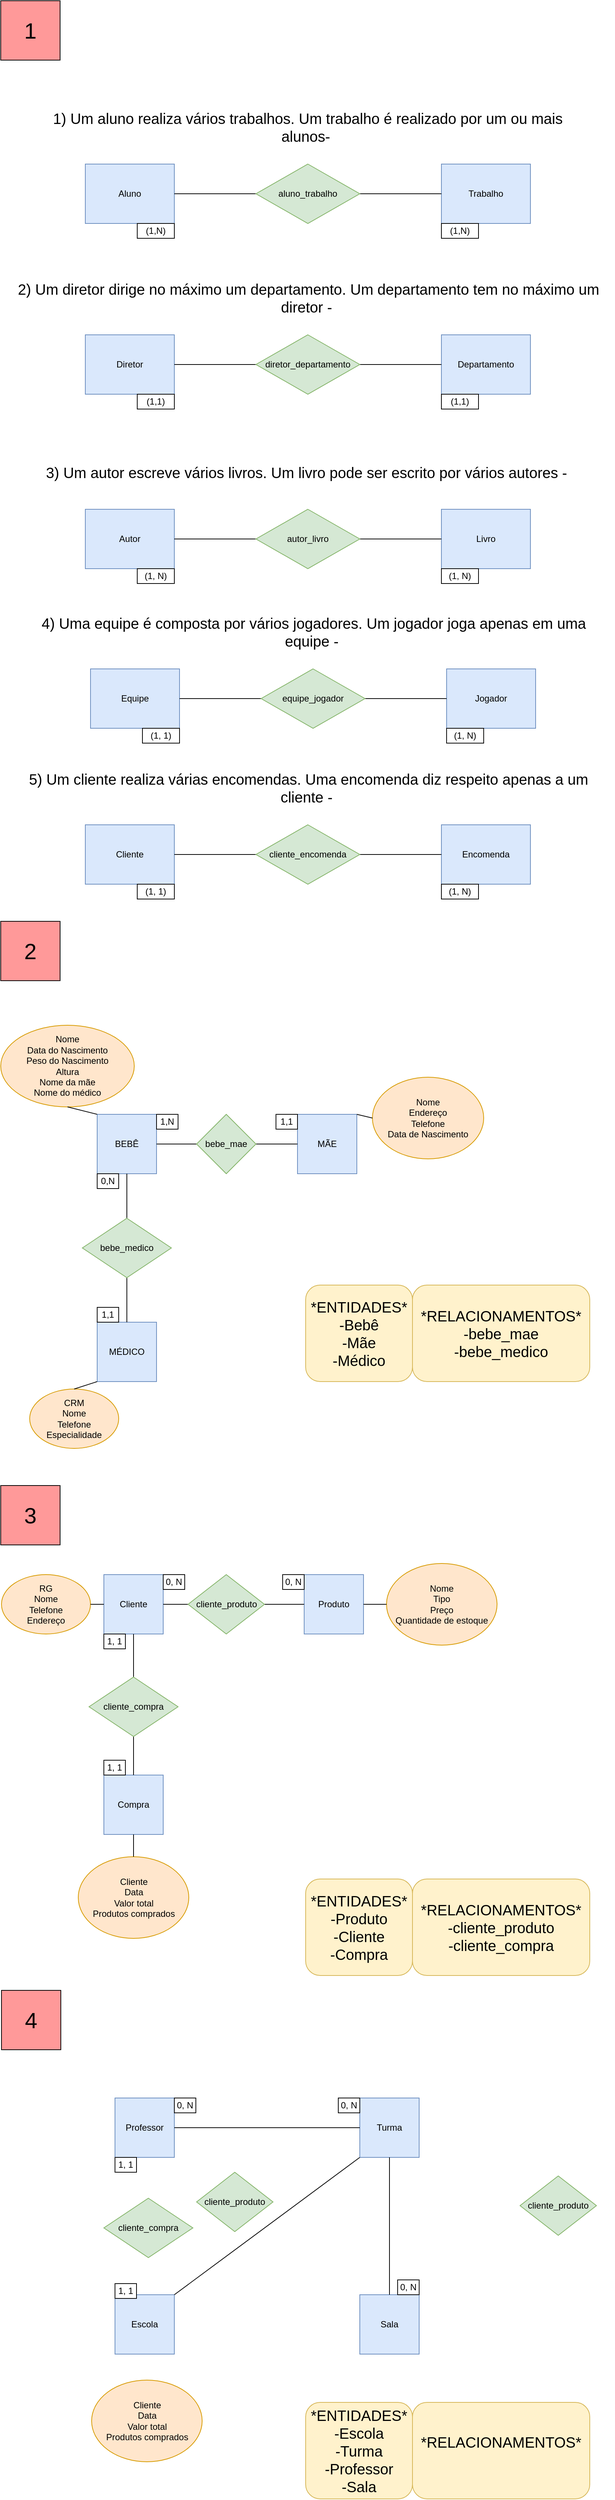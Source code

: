 <mxfile version="21.7.1" type="github">
  <diagram name="Página-1" id="zKv2x6dJgtATqgKXtKyK">
    <mxGraphModel dx="2049" dy="1129" grid="1" gridSize="10" guides="1" tooltips="1" connect="1" arrows="1" fold="1" page="1" pageScale="1" pageWidth="827" pageHeight="1169" math="0" shadow="0">
      <root>
        <mxCell id="0" />
        <mxCell id="1" parent="0" />
        <mxCell id="TEELGiDpSiU1nXDWzbDm-1" value="&lt;font style=&quot;font-size: 30px;&quot;&gt;1&lt;/font&gt;" style="whiteSpace=wrap;html=1;aspect=fixed;fillColor=#FF9999;" vertex="1" parent="1">
          <mxGeometry width="80" height="80" as="geometry" />
        </mxCell>
        <mxCell id="TEELGiDpSiU1nXDWzbDm-2" value="&lt;font style=&quot;font-size: 20px;&quot;&gt;&lt;span style=&quot;&quot;&gt;1) Um aluno realiza vários trabalhos. Um trabalho é&amp;nbsp;&lt;/span&gt;&lt;span style=&quot;line-height: 107%; font-family: Calibri, sans-serif;&quot;&gt;&lt;font style=&quot;font-size: 20px;&quot;&gt;realizado por um ou mais alunos&lt;/font&gt;&lt;/span&gt;&lt;span style=&quot;&quot;&gt;-&amp;nbsp;&lt;/span&gt;&lt;/font&gt;" style="text;html=1;strokeColor=none;fillColor=none;align=center;verticalAlign=middle;whiteSpace=wrap;rounded=0;" vertex="1" parent="1">
          <mxGeometry x="34" y="120" width="760" height="100" as="geometry" />
        </mxCell>
        <mxCell id="TEELGiDpSiU1nXDWzbDm-3" value="Aluno" style="rounded=0;whiteSpace=wrap;html=1;fillColor=#dae8fc;strokeColor=#6c8ebf;" vertex="1" parent="1">
          <mxGeometry x="114" y="220" width="120" height="80" as="geometry" />
        </mxCell>
        <mxCell id="TEELGiDpSiU1nXDWzbDm-5" value="Trabalho" style="rounded=0;whiteSpace=wrap;html=1;fillColor=#dae8fc;strokeColor=#6c8ebf;" vertex="1" parent="1">
          <mxGeometry x="594" y="220" width="120" height="80" as="geometry" />
        </mxCell>
        <mxCell id="TEELGiDpSiU1nXDWzbDm-6" value="" style="endArrow=none;startArrow=none;html=1;rounded=0;exitX=1;exitY=0.5;exitDx=0;exitDy=0;entryX=0;entryY=0.5;entryDx=0;entryDy=0;startFill=0;endFill=0;" edge="1" parent="1" source="TEELGiDpSiU1nXDWzbDm-3" target="TEELGiDpSiU1nXDWzbDm-5">
          <mxGeometry width="50" height="50" relative="1" as="geometry">
            <mxPoint x="364" y="290" as="sourcePoint" />
            <mxPoint x="414" y="240" as="targetPoint" />
          </mxGeometry>
        </mxCell>
        <mxCell id="TEELGiDpSiU1nXDWzbDm-7" value="(1,N)" style="rounded=0;whiteSpace=wrap;html=1;" vertex="1" parent="1">
          <mxGeometry x="184" y="300" width="50" height="20" as="geometry" />
        </mxCell>
        <mxCell id="TEELGiDpSiU1nXDWzbDm-8" value="(1,N)" style="rounded=0;whiteSpace=wrap;html=1;" vertex="1" parent="1">
          <mxGeometry x="594" y="300" width="50" height="20" as="geometry" />
        </mxCell>
        <mxCell id="TEELGiDpSiU1nXDWzbDm-9" value="aluno_trabalho" style="rhombus;whiteSpace=wrap;html=1;fillColor=#d5e8d4;strokeColor=#82b366;" vertex="1" parent="1">
          <mxGeometry x="344" y="220" width="140" height="80" as="geometry" />
        </mxCell>
        <mxCell id="TEELGiDpSiU1nXDWzbDm-10" value="&lt;font style=&quot;font-size: 20px;&quot;&gt;2)&amp;nbsp;&lt;span style=&quot;background-color: initial;&quot;&gt;Um diretor dirige no máximo um departamento. Um&amp;nbsp;&lt;/span&gt;&lt;span style=&quot;line-height: 107%; font-family: Calibri, sans-serif;&quot;&gt;departamento tem no máximo um diretor&amp;nbsp;&lt;/span&gt;&lt;span style=&quot;&quot;&gt;-&amp;nbsp;&lt;/span&gt;&lt;/font&gt;" style="text;html=1;strokeColor=none;fillColor=none;align=center;verticalAlign=middle;whiteSpace=wrap;rounded=0;" vertex="1" parent="1">
          <mxGeometry x="10" y="350" width="810" height="100" as="geometry" />
        </mxCell>
        <mxCell id="TEELGiDpSiU1nXDWzbDm-11" value="Diretor" style="rounded=0;whiteSpace=wrap;html=1;fillColor=#dae8fc;strokeColor=#6c8ebf;" vertex="1" parent="1">
          <mxGeometry x="114" y="450" width="120" height="80" as="geometry" />
        </mxCell>
        <mxCell id="TEELGiDpSiU1nXDWzbDm-12" value="Departamento" style="rounded=0;whiteSpace=wrap;html=1;fillColor=#dae8fc;strokeColor=#6c8ebf;" vertex="1" parent="1">
          <mxGeometry x="594" y="450" width="120" height="80" as="geometry" />
        </mxCell>
        <mxCell id="TEELGiDpSiU1nXDWzbDm-13" value="" style="endArrow=none;startArrow=none;html=1;rounded=0;exitX=1;exitY=0.5;exitDx=0;exitDy=0;entryX=0;entryY=0.5;entryDx=0;entryDy=0;startFill=0;endFill=0;" edge="1" parent="1" source="TEELGiDpSiU1nXDWzbDm-11" target="TEELGiDpSiU1nXDWzbDm-12">
          <mxGeometry width="50" height="50" relative="1" as="geometry">
            <mxPoint x="364" y="520" as="sourcePoint" />
            <mxPoint x="414" y="470" as="targetPoint" />
          </mxGeometry>
        </mxCell>
        <mxCell id="TEELGiDpSiU1nXDWzbDm-14" value="(1,1)" style="rounded=0;whiteSpace=wrap;html=1;" vertex="1" parent="1">
          <mxGeometry x="184" y="530" width="50" height="20" as="geometry" />
        </mxCell>
        <mxCell id="TEELGiDpSiU1nXDWzbDm-15" value="(1,1)" style="rounded=0;whiteSpace=wrap;html=1;" vertex="1" parent="1">
          <mxGeometry x="594" y="530" width="50" height="20" as="geometry" />
        </mxCell>
        <mxCell id="TEELGiDpSiU1nXDWzbDm-16" value="diretor_departamento" style="rhombus;whiteSpace=wrap;html=1;fillColor=#d5e8d4;strokeColor=#82b366;" vertex="1" parent="1">
          <mxGeometry x="344" y="450" width="140" height="80" as="geometry" />
        </mxCell>
        <mxCell id="TEELGiDpSiU1nXDWzbDm-17" value="&lt;font style=&quot;font-size: 20px;&quot;&gt;3)&amp;nbsp;&lt;span style=&quot;line-height: 107%;&quot;&gt;&lt;span style=&quot;&quot;&gt;Um autor escreve vários livros. Um livro pode ser escrito por vários autores&lt;/span&gt;&lt;font style=&quot;font-size: 20px;&quot; face=&quot;Calibri, sans-serif&quot;&gt;&lt;span style=&quot;&quot;&gt;&amp;nbsp;&lt;/span&gt;&lt;/font&gt;&lt;/span&gt;&lt;span style=&quot;&quot;&gt;-&amp;nbsp;&lt;/span&gt;&lt;/font&gt;" style="text;html=1;strokeColor=none;fillColor=none;align=center;verticalAlign=middle;whiteSpace=wrap;rounded=0;" vertex="1" parent="1">
          <mxGeometry x="10" y="585" width="810" height="100" as="geometry" />
        </mxCell>
        <mxCell id="TEELGiDpSiU1nXDWzbDm-18" value="Autor" style="rounded=0;whiteSpace=wrap;html=1;fillColor=#dae8fc;strokeColor=#6c8ebf;" vertex="1" parent="1">
          <mxGeometry x="114" y="685" width="120" height="80" as="geometry" />
        </mxCell>
        <mxCell id="TEELGiDpSiU1nXDWzbDm-19" value="Livro" style="rounded=0;whiteSpace=wrap;html=1;fillColor=#dae8fc;strokeColor=#6c8ebf;" vertex="1" parent="1">
          <mxGeometry x="594" y="685" width="120" height="80" as="geometry" />
        </mxCell>
        <mxCell id="TEELGiDpSiU1nXDWzbDm-20" value="" style="endArrow=none;startArrow=none;html=1;rounded=0;exitX=1;exitY=0.5;exitDx=0;exitDy=0;entryX=0;entryY=0.5;entryDx=0;entryDy=0;startFill=0;endFill=0;" edge="1" parent="1" source="TEELGiDpSiU1nXDWzbDm-18" target="TEELGiDpSiU1nXDWzbDm-19">
          <mxGeometry width="50" height="50" relative="1" as="geometry">
            <mxPoint x="364" y="755" as="sourcePoint" />
            <mxPoint x="414" y="705" as="targetPoint" />
          </mxGeometry>
        </mxCell>
        <mxCell id="TEELGiDpSiU1nXDWzbDm-21" value="(1, N)" style="rounded=0;whiteSpace=wrap;html=1;" vertex="1" parent="1">
          <mxGeometry x="184" y="765" width="50" height="20" as="geometry" />
        </mxCell>
        <mxCell id="TEELGiDpSiU1nXDWzbDm-22" value="(1, N)" style="rounded=0;whiteSpace=wrap;html=1;" vertex="1" parent="1">
          <mxGeometry x="594" y="765" width="50" height="20" as="geometry" />
        </mxCell>
        <mxCell id="TEELGiDpSiU1nXDWzbDm-23" value="autor_livro" style="rhombus;whiteSpace=wrap;html=1;fillColor=#d5e8d4;strokeColor=#82b366;" vertex="1" parent="1">
          <mxGeometry x="344" y="685" width="140" height="80" as="geometry" />
        </mxCell>
        <mxCell id="TEELGiDpSiU1nXDWzbDm-24" value="&lt;font style=&quot;font-size: 20px;&quot;&gt;4)&amp;nbsp;&lt;span style=&quot;line-height: 107%;&quot;&gt;&lt;font style=&quot;font-size: 20px;&quot;&gt;&lt;span style=&quot;&quot;&gt;Uma equipe é composta por vários jogadores. Um jogador joga apenas em uma equipe&lt;/span&gt;&lt;font style=&quot;font-size: 20px;&quot; face=&quot;Calibri, sans-serif&quot;&gt;&lt;span style=&quot;&quot;&gt;&amp;nbsp;&lt;/span&gt;&lt;/font&gt;&lt;/font&gt;&lt;/span&gt;&lt;span style=&quot;&quot;&gt;-&amp;nbsp;&lt;/span&gt;&lt;/font&gt;" style="text;html=1;strokeColor=none;fillColor=none;align=center;verticalAlign=middle;whiteSpace=wrap;rounded=0;" vertex="1" parent="1">
          <mxGeometry x="17" y="800" width="810" height="100" as="geometry" />
        </mxCell>
        <mxCell id="TEELGiDpSiU1nXDWzbDm-25" value="Equipe" style="rounded=0;whiteSpace=wrap;html=1;fillColor=#dae8fc;strokeColor=#6c8ebf;" vertex="1" parent="1">
          <mxGeometry x="121" y="900" width="120" height="80" as="geometry" />
        </mxCell>
        <mxCell id="TEELGiDpSiU1nXDWzbDm-26" value="Jogador" style="rounded=0;whiteSpace=wrap;html=1;fillColor=#dae8fc;strokeColor=#6c8ebf;" vertex="1" parent="1">
          <mxGeometry x="601" y="900" width="120" height="80" as="geometry" />
        </mxCell>
        <mxCell id="TEELGiDpSiU1nXDWzbDm-27" value="" style="endArrow=none;startArrow=none;html=1;rounded=0;exitX=1;exitY=0.5;exitDx=0;exitDy=0;entryX=0;entryY=0.5;entryDx=0;entryDy=0;startFill=0;endFill=0;" edge="1" parent="1" source="TEELGiDpSiU1nXDWzbDm-25" target="TEELGiDpSiU1nXDWzbDm-26">
          <mxGeometry width="50" height="50" relative="1" as="geometry">
            <mxPoint x="371" y="970" as="sourcePoint" />
            <mxPoint x="421" y="920" as="targetPoint" />
          </mxGeometry>
        </mxCell>
        <mxCell id="TEELGiDpSiU1nXDWzbDm-28" value="(1, 1)" style="rounded=0;whiteSpace=wrap;html=1;" vertex="1" parent="1">
          <mxGeometry x="191" y="980" width="50" height="20" as="geometry" />
        </mxCell>
        <mxCell id="TEELGiDpSiU1nXDWzbDm-29" value="(1, N)" style="rounded=0;whiteSpace=wrap;html=1;" vertex="1" parent="1">
          <mxGeometry x="601" y="980" width="50" height="20" as="geometry" />
        </mxCell>
        <mxCell id="TEELGiDpSiU1nXDWzbDm-30" value="equipe_jogador" style="rhombus;whiteSpace=wrap;html=1;fillColor=#d5e8d4;strokeColor=#82b366;" vertex="1" parent="1">
          <mxGeometry x="351" y="900" width="140" height="80" as="geometry" />
        </mxCell>
        <mxCell id="TEELGiDpSiU1nXDWzbDm-32" value="&lt;font style=&quot;font-size: 20px;&quot;&gt;5)&amp;nbsp;&lt;span style=&quot;line-height: 107%;&quot;&gt;&lt;font style=&quot;font-size: 20px;&quot;&gt;&lt;font style=&quot;font-size: 20px;&quot;&gt;&lt;span style=&quot;&quot;&gt;Um cliente realiza várias encomendas. Uma encomenda diz respeito apenas a um cliente&lt;/span&gt;&lt;font style=&quot;font-size: 20px;&quot; face=&quot;Calibri, sans-serif&quot;&gt;&lt;span style=&quot;&quot;&gt;&amp;nbsp;&lt;/span&gt;&lt;/font&gt;&lt;/font&gt;&lt;/font&gt;&lt;/span&gt;&lt;span style=&quot;&quot;&gt;-&amp;nbsp;&lt;/span&gt;&lt;/font&gt;" style="text;html=1;strokeColor=none;fillColor=none;align=center;verticalAlign=middle;whiteSpace=wrap;rounded=0;" vertex="1" parent="1">
          <mxGeometry x="10" y="1010" width="810" height="100" as="geometry" />
        </mxCell>
        <mxCell id="TEELGiDpSiU1nXDWzbDm-33" value="Cliente" style="rounded=0;whiteSpace=wrap;html=1;fillColor=#dae8fc;strokeColor=#6c8ebf;" vertex="1" parent="1">
          <mxGeometry x="114" y="1110" width="120" height="80" as="geometry" />
        </mxCell>
        <mxCell id="TEELGiDpSiU1nXDWzbDm-34" value="Encomenda" style="rounded=0;whiteSpace=wrap;html=1;fillColor=#dae8fc;strokeColor=#6c8ebf;" vertex="1" parent="1">
          <mxGeometry x="594" y="1110" width="120" height="80" as="geometry" />
        </mxCell>
        <mxCell id="TEELGiDpSiU1nXDWzbDm-35" value="" style="endArrow=none;startArrow=none;html=1;rounded=0;exitX=1;exitY=0.5;exitDx=0;exitDy=0;entryX=0;entryY=0.5;entryDx=0;entryDy=0;startFill=0;endFill=0;" edge="1" parent="1" source="TEELGiDpSiU1nXDWzbDm-33" target="TEELGiDpSiU1nXDWzbDm-34">
          <mxGeometry width="50" height="50" relative="1" as="geometry">
            <mxPoint x="364" y="1180" as="sourcePoint" />
            <mxPoint x="414" y="1130" as="targetPoint" />
          </mxGeometry>
        </mxCell>
        <mxCell id="TEELGiDpSiU1nXDWzbDm-36" value="(1, 1)" style="rounded=0;whiteSpace=wrap;html=1;" vertex="1" parent="1">
          <mxGeometry x="184" y="1190" width="50" height="20" as="geometry" />
        </mxCell>
        <mxCell id="TEELGiDpSiU1nXDWzbDm-37" value="(1, N)" style="rounded=0;whiteSpace=wrap;html=1;" vertex="1" parent="1">
          <mxGeometry x="594" y="1190" width="50" height="20" as="geometry" />
        </mxCell>
        <mxCell id="TEELGiDpSiU1nXDWzbDm-38" value="cliente_encomenda" style="rhombus;whiteSpace=wrap;html=1;fillColor=#d5e8d4;strokeColor=#82b366;" vertex="1" parent="1">
          <mxGeometry x="344" y="1110" width="140" height="80" as="geometry" />
        </mxCell>
        <mxCell id="TEELGiDpSiU1nXDWzbDm-40" value="&lt;font style=&quot;font-size: 30px;&quot;&gt;2&lt;/font&gt;" style="whiteSpace=wrap;html=1;aspect=fixed;fillColor=#FF9999;" vertex="1" parent="1">
          <mxGeometry y="1240" width="80" height="80" as="geometry" />
        </mxCell>
        <mxCell id="TEELGiDpSiU1nXDWzbDm-43" value="&lt;font style=&quot;font-size: 20px;&quot;&gt;*ENTIDADES*&lt;br&gt;-Bebê&lt;br&gt;-Mãe&lt;br&gt;-Médico&lt;/font&gt;" style="rounded=1;whiteSpace=wrap;html=1;fillColor=#fff2cc;strokeColor=#d6b656;" vertex="1" parent="1">
          <mxGeometry x="411" y="1730" width="144" height="130" as="geometry" />
        </mxCell>
        <mxCell id="TEELGiDpSiU1nXDWzbDm-44" value="&lt;font style=&quot;font-size: 20px;&quot;&gt;*RELACIONAMENTOS*&lt;br&gt;-bebe_mae&lt;br&gt;-bebe_medico&lt;/font&gt;" style="rounded=1;whiteSpace=wrap;html=1;fillColor=#fff2cc;strokeColor=#d6b656;" vertex="1" parent="1">
          <mxGeometry x="555" y="1730" width="239" height="130" as="geometry" />
        </mxCell>
        <mxCell id="TEELGiDpSiU1nXDWzbDm-45" value="BEBÊ" style="whiteSpace=wrap;html=1;aspect=fixed;fillColor=#dae8fc;strokeColor=#6c8ebf;" vertex="1" parent="1">
          <mxGeometry x="130" y="1500" width="80" height="80" as="geometry" />
        </mxCell>
        <mxCell id="TEELGiDpSiU1nXDWzbDm-46" value="MÃE" style="whiteSpace=wrap;html=1;aspect=fixed;fillColor=#dae8fc;strokeColor=#6c8ebf;" vertex="1" parent="1">
          <mxGeometry x="400" y="1500" width="80" height="80" as="geometry" />
        </mxCell>
        <mxCell id="TEELGiDpSiU1nXDWzbDm-47" value="MÉDICO" style="whiteSpace=wrap;html=1;aspect=fixed;fillColor=#dae8fc;strokeColor=#6c8ebf;" vertex="1" parent="1">
          <mxGeometry x="130" y="1780" width="80" height="80" as="geometry" />
        </mxCell>
        <mxCell id="TEELGiDpSiU1nXDWzbDm-49" value="" style="endArrow=none;startArrow=none;html=1;rounded=0;exitX=0.5;exitY=1;exitDx=0;exitDy=0;entryX=0.5;entryY=0;entryDx=0;entryDy=0;startFill=0;endFill=0;" edge="1" parent="1" source="TEELGiDpSiU1nXDWzbDm-45" target="TEELGiDpSiU1nXDWzbDm-47">
          <mxGeometry width="50" height="50" relative="1" as="geometry">
            <mxPoint x="540" y="1590" as="sourcePoint" />
            <mxPoint x="590" y="1540" as="targetPoint" />
          </mxGeometry>
        </mxCell>
        <mxCell id="TEELGiDpSiU1nXDWzbDm-52" value="bebe_medico" style="rhombus;whiteSpace=wrap;html=1;fillColor=#d5e8d4;strokeColor=#82b366;" vertex="1" parent="1">
          <mxGeometry x="110" y="1640" width="120" height="80" as="geometry" />
        </mxCell>
        <mxCell id="TEELGiDpSiU1nXDWzbDm-53" value="0,N" style="rounded=0;whiteSpace=wrap;html=1;" vertex="1" parent="1">
          <mxGeometry x="130" y="1580" width="29" height="20" as="geometry" />
        </mxCell>
        <mxCell id="TEELGiDpSiU1nXDWzbDm-54" value="1,N" style="rounded=0;whiteSpace=wrap;html=1;" vertex="1" parent="1">
          <mxGeometry x="210" y="1500" width="29" height="20" as="geometry" />
        </mxCell>
        <mxCell id="TEELGiDpSiU1nXDWzbDm-55" value="1,1" style="rounded=0;whiteSpace=wrap;html=1;" vertex="1" parent="1">
          <mxGeometry x="371" y="1500" width="29" height="20" as="geometry" />
        </mxCell>
        <mxCell id="TEELGiDpSiU1nXDWzbDm-56" value="1,1" style="rounded=0;whiteSpace=wrap;html=1;" vertex="1" parent="1">
          <mxGeometry x="130" y="1760" width="29" height="20" as="geometry" />
        </mxCell>
        <mxCell id="TEELGiDpSiU1nXDWzbDm-58" value="" style="endArrow=none;startArrow=none;html=1;rounded=0;exitX=1;exitY=0.5;exitDx=0;exitDy=0;entryX=0;entryY=0.5;entryDx=0;entryDy=0;startFill=0;endFill=0;" edge="1" parent="1" source="TEELGiDpSiU1nXDWzbDm-45" target="TEELGiDpSiU1nXDWzbDm-46">
          <mxGeometry width="50" height="50" relative="1" as="geometry">
            <mxPoint x="380" y="1640" as="sourcePoint" />
            <mxPoint x="430" y="1590" as="targetPoint" />
          </mxGeometry>
        </mxCell>
        <mxCell id="TEELGiDpSiU1nXDWzbDm-59" value="bebe_mae" style="rhombus;whiteSpace=wrap;html=1;fillColor=#d5e8d4;strokeColor=#82b366;" vertex="1" parent="1">
          <mxGeometry x="264" y="1500" width="80" height="80" as="geometry" />
        </mxCell>
        <mxCell id="TEELGiDpSiU1nXDWzbDm-61" value="Nome&lt;br&gt;Endereço&lt;br&gt;Telefone&lt;br&gt;Data de Nascimento" style="ellipse;whiteSpace=wrap;html=1;fillColor=#ffe6cc;strokeColor=#d79b00;" vertex="1" parent="1">
          <mxGeometry x="501" y="1450" width="150" height="110" as="geometry" />
        </mxCell>
        <mxCell id="TEELGiDpSiU1nXDWzbDm-64" value="CRM&lt;br&gt;Nome&lt;br&gt;Telefone&lt;br&gt;Especialidade" style="ellipse;whiteSpace=wrap;html=1;fillColor=#ffe6cc;strokeColor=#d79b00;" vertex="1" parent="1">
          <mxGeometry x="39" y="1870" width="120" height="80" as="geometry" />
        </mxCell>
        <mxCell id="TEELGiDpSiU1nXDWzbDm-67" value="" style="endArrow=none;html=1;rounded=0;exitX=1;exitY=0;exitDx=0;exitDy=0;entryX=0;entryY=0.5;entryDx=0;entryDy=0;endFill=0;startArrow=none;startFill=0;" edge="1" parent="1" source="TEELGiDpSiU1nXDWzbDm-46" target="TEELGiDpSiU1nXDWzbDm-61">
          <mxGeometry width="50" height="50" relative="1" as="geometry">
            <mxPoint x="390" y="1700" as="sourcePoint" />
            <mxPoint x="440" y="1650" as="targetPoint" />
          </mxGeometry>
        </mxCell>
        <mxCell id="TEELGiDpSiU1nXDWzbDm-69" value="" style="endArrow=none;html=1;rounded=0;exitX=0;exitY=1;exitDx=0;exitDy=0;entryX=0.5;entryY=0;entryDx=0;entryDy=0;endFill=0;startArrow=none;startFill=0;" edge="1" parent="1" source="TEELGiDpSiU1nXDWzbDm-47" target="TEELGiDpSiU1nXDWzbDm-64">
          <mxGeometry width="50" height="50" relative="1" as="geometry">
            <mxPoint x="390" y="1700" as="sourcePoint" />
            <mxPoint x="440" y="1650" as="targetPoint" />
          </mxGeometry>
        </mxCell>
        <mxCell id="TEELGiDpSiU1nXDWzbDm-70" value="Nome&lt;br&gt;Data do Nascimento&lt;br&gt;Peso do Nascimento&lt;br&gt;Altura&lt;br&gt;Nome da mãe&lt;br&gt;Nome do médico" style="ellipse;whiteSpace=wrap;html=1;fillColor=#ffe6cc;strokeColor=#d79b00;" vertex="1" parent="1">
          <mxGeometry y="1380" width="180" height="110" as="geometry" />
        </mxCell>
        <mxCell id="TEELGiDpSiU1nXDWzbDm-71" value="" style="endArrow=none;html=1;rounded=0;exitX=0;exitY=0;exitDx=0;exitDy=0;entryX=0.5;entryY=1;entryDx=0;entryDy=0;endFill=0;startArrow=none;startFill=0;" edge="1" parent="1" source="TEELGiDpSiU1nXDWzbDm-45" target="TEELGiDpSiU1nXDWzbDm-70">
          <mxGeometry width="50" height="50" relative="1" as="geometry">
            <mxPoint x="390" y="1560" as="sourcePoint" />
            <mxPoint x="440" y="1510" as="targetPoint" />
          </mxGeometry>
        </mxCell>
        <mxCell id="TEELGiDpSiU1nXDWzbDm-73" value="&lt;font style=&quot;font-size: 30px;&quot;&gt;3&lt;/font&gt;" style="whiteSpace=wrap;html=1;aspect=fixed;fillColor=#FF9999;" vertex="1" parent="1">
          <mxGeometry y="2000" width="80" height="80" as="geometry" />
        </mxCell>
        <mxCell id="TEELGiDpSiU1nXDWzbDm-74" value="&lt;font style=&quot;font-size: 20px;&quot;&gt;*ENTIDADES*&lt;br&gt;-Produto&lt;br&gt;-Cliente&lt;br&gt;-Compra&lt;br&gt;&lt;/font&gt;" style="rounded=1;whiteSpace=wrap;html=1;fillColor=#fff2cc;strokeColor=#d6b656;" vertex="1" parent="1">
          <mxGeometry x="411" y="2530" width="144" height="130" as="geometry" />
        </mxCell>
        <mxCell id="TEELGiDpSiU1nXDWzbDm-75" value="&lt;font style=&quot;font-size: 20px;&quot;&gt;*RELACIONAMENTOS*&lt;br&gt;-cliente_produto&lt;br&gt;-cliente_compra&lt;br&gt;&lt;/font&gt;" style="rounded=1;whiteSpace=wrap;html=1;fillColor=#fff2cc;strokeColor=#d6b656;" vertex="1" parent="1">
          <mxGeometry x="555" y="2530" width="239" height="130" as="geometry" />
        </mxCell>
        <mxCell id="TEELGiDpSiU1nXDWzbDm-76" value="Cliente" style="whiteSpace=wrap;html=1;aspect=fixed;fillColor=#dae8fc;strokeColor=#6c8ebf;" vertex="1" parent="1">
          <mxGeometry x="139" y="2120" width="80" height="80" as="geometry" />
        </mxCell>
        <mxCell id="TEELGiDpSiU1nXDWzbDm-77" value="Produto" style="whiteSpace=wrap;html=1;aspect=fixed;fillColor=#dae8fc;strokeColor=#6c8ebf;" vertex="1" parent="1">
          <mxGeometry x="409" y="2120" width="80" height="80" as="geometry" />
        </mxCell>
        <mxCell id="TEELGiDpSiU1nXDWzbDm-78" value="Compra" style="whiteSpace=wrap;html=1;aspect=fixed;fillColor=#dae8fc;strokeColor=#6c8ebf;" vertex="1" parent="1">
          <mxGeometry x="139" y="2390" width="80" height="80" as="geometry" />
        </mxCell>
        <mxCell id="TEELGiDpSiU1nXDWzbDm-79" value="" style="endArrow=none;startArrow=none;html=1;rounded=0;exitX=0.5;exitY=1;exitDx=0;exitDy=0;entryX=0.5;entryY=0;entryDx=0;entryDy=0;startFill=0;endFill=0;" edge="1" parent="1" source="TEELGiDpSiU1nXDWzbDm-76" target="TEELGiDpSiU1nXDWzbDm-78">
          <mxGeometry width="50" height="50" relative="1" as="geometry">
            <mxPoint x="209" y="2340" as="sourcePoint" />
            <mxPoint x="599" y="2160" as="targetPoint" />
          </mxGeometry>
        </mxCell>
        <mxCell id="TEELGiDpSiU1nXDWzbDm-81" value="1, 1" style="rounded=0;whiteSpace=wrap;html=1;" vertex="1" parent="1">
          <mxGeometry x="139" y="2200" width="29" height="20" as="geometry" />
        </mxCell>
        <mxCell id="TEELGiDpSiU1nXDWzbDm-82" value="0, N" style="rounded=0;whiteSpace=wrap;html=1;" vertex="1" parent="1">
          <mxGeometry x="380" y="2120" width="29" height="20" as="geometry" />
        </mxCell>
        <mxCell id="TEELGiDpSiU1nXDWzbDm-83" value="1, 1" style="rounded=0;whiteSpace=wrap;html=1;" vertex="1" parent="1">
          <mxGeometry x="139" y="2370" width="29" height="20" as="geometry" />
        </mxCell>
        <mxCell id="TEELGiDpSiU1nXDWzbDm-84" value="" style="endArrow=none;startArrow=none;html=1;rounded=0;exitX=1;exitY=0.5;exitDx=0;exitDy=0;entryX=0;entryY=0.5;entryDx=0;entryDy=0;startFill=0;endFill=0;" edge="1" parent="1" source="TEELGiDpSiU1nXDWzbDm-76" target="TEELGiDpSiU1nXDWzbDm-77">
          <mxGeometry width="50" height="50" relative="1" as="geometry">
            <mxPoint x="389" y="2260" as="sourcePoint" />
            <mxPoint x="439" y="2210" as="targetPoint" />
          </mxGeometry>
        </mxCell>
        <mxCell id="TEELGiDpSiU1nXDWzbDm-85" value="cliente_produto" style="rhombus;whiteSpace=wrap;html=1;fillColor=#d5e8d4;strokeColor=#82b366;" vertex="1" parent="1">
          <mxGeometry x="252.5" y="2120" width="103" height="80" as="geometry" />
        </mxCell>
        <mxCell id="TEELGiDpSiU1nXDWzbDm-91" value="cliente_compra" style="rhombus;whiteSpace=wrap;html=1;fillColor=#d5e8d4;strokeColor=#82b366;" vertex="1" parent="1">
          <mxGeometry x="119" y="2258" width="120" height="80" as="geometry" />
        </mxCell>
        <mxCell id="TEELGiDpSiU1nXDWzbDm-95" value="RG&lt;br&gt;Nome&lt;br&gt;Telefone&lt;br&gt;Endereço" style="ellipse;whiteSpace=wrap;html=1;fillColor=#ffe6cc;strokeColor=#d79b00;" vertex="1" parent="1">
          <mxGeometry x="1" y="2120" width="120" height="80" as="geometry" />
        </mxCell>
        <mxCell id="TEELGiDpSiU1nXDWzbDm-96" value="Nome&lt;br&gt;Tipo&lt;br&gt;Preço&lt;br&gt;Quantidade de estoque" style="ellipse;whiteSpace=wrap;html=1;fillColor=#ffe6cc;strokeColor=#d79b00;" vertex="1" parent="1">
          <mxGeometry x="520" y="2105" width="149" height="110" as="geometry" />
        </mxCell>
        <mxCell id="TEELGiDpSiU1nXDWzbDm-101" value="Cliente&lt;br&gt;Data&lt;br&gt;Valor total&lt;br&gt;Produtos comprados" style="ellipse;whiteSpace=wrap;html=1;fillColor=#ffe6cc;strokeColor=#d79b00;" vertex="1" parent="1">
          <mxGeometry x="104.5" y="2500" width="149" height="110" as="geometry" />
        </mxCell>
        <mxCell id="TEELGiDpSiU1nXDWzbDm-103" value="" style="endArrow=none;html=1;rounded=0;exitX=1;exitY=0.5;exitDx=0;exitDy=0;entryX=0;entryY=0.5;entryDx=0;entryDy=0;endFill=0;startArrow=none;startFill=0;" edge="1" parent="1" source="TEELGiDpSiU1nXDWzbDm-95" target="TEELGiDpSiU1nXDWzbDm-76">
          <mxGeometry width="50" height="50" relative="1" as="geometry">
            <mxPoint x="230" y="2330" as="sourcePoint" />
            <mxPoint x="280" y="2280" as="targetPoint" />
          </mxGeometry>
        </mxCell>
        <mxCell id="TEELGiDpSiU1nXDWzbDm-104" value="" style="endArrow=none;html=1;rounded=0;exitX=0;exitY=0.5;exitDx=0;exitDy=0;entryX=1;entryY=0.5;entryDx=0;entryDy=0;endFill=0;startArrow=none;startFill=0;" edge="1" parent="1" source="TEELGiDpSiU1nXDWzbDm-96" target="TEELGiDpSiU1nXDWzbDm-77">
          <mxGeometry width="50" height="50" relative="1" as="geometry">
            <mxPoint x="230" y="2330" as="sourcePoint" />
            <mxPoint x="280" y="2280" as="targetPoint" />
          </mxGeometry>
        </mxCell>
        <mxCell id="TEELGiDpSiU1nXDWzbDm-105" value="" style="endArrow=none;html=1;rounded=0;exitX=0.5;exitY=0;exitDx=0;exitDy=0;entryX=0.5;entryY=1;entryDx=0;entryDy=0;endFill=0;startArrow=none;startFill=0;" edge="1" parent="1" source="TEELGiDpSiU1nXDWzbDm-101" target="TEELGiDpSiU1nXDWzbDm-78">
          <mxGeometry width="50" height="50" relative="1" as="geometry">
            <mxPoint x="212.5" y="2500" as="sourcePoint" />
            <mxPoint x="193.5" y="2280" as="targetPoint" />
          </mxGeometry>
        </mxCell>
        <mxCell id="TEELGiDpSiU1nXDWzbDm-106" value="0, N" style="rounded=0;whiteSpace=wrap;html=1;" vertex="1" parent="1">
          <mxGeometry x="219" y="2120" width="29" height="20" as="geometry" />
        </mxCell>
        <mxCell id="TEELGiDpSiU1nXDWzbDm-108" value="&lt;font style=&quot;font-size: 30px;&quot;&gt;4&lt;br&gt;&lt;/font&gt;" style="whiteSpace=wrap;html=1;aspect=fixed;fillColor=#FF9999;" vertex="1" parent="1">
          <mxGeometry x="1" y="2680" width="80" height="80" as="geometry" />
        </mxCell>
        <mxCell id="TEELGiDpSiU1nXDWzbDm-110" value="&lt;font style=&quot;font-size: 20px;&quot;&gt;*ENTIDADES*&lt;br&gt;-Escola&lt;br&gt;-Turma&lt;br&gt;-Professor&lt;br&gt;-Sala&lt;br&gt;&lt;/font&gt;" style="rounded=1;whiteSpace=wrap;html=1;fillColor=#fff2cc;strokeColor=#d6b656;" vertex="1" parent="1">
          <mxGeometry x="411" y="3235" width="144" height="130" as="geometry" />
        </mxCell>
        <mxCell id="TEELGiDpSiU1nXDWzbDm-111" value="&lt;font style=&quot;font-size: 20px;&quot;&gt;*RELACIONAMENTOS*&lt;br&gt;&lt;br&gt;&lt;/font&gt;" style="rounded=1;whiteSpace=wrap;html=1;fillColor=#fff2cc;strokeColor=#d6b656;" vertex="1" parent="1">
          <mxGeometry x="555" y="3235" width="239" height="130" as="geometry" />
        </mxCell>
        <mxCell id="TEELGiDpSiU1nXDWzbDm-112" value="Escola" style="whiteSpace=wrap;html=1;aspect=fixed;fillColor=#dae8fc;strokeColor=#6c8ebf;" vertex="1" parent="1">
          <mxGeometry x="154" y="3090" width="80" height="80" as="geometry" />
        </mxCell>
        <mxCell id="TEELGiDpSiU1nXDWzbDm-113" value="Turma" style="whiteSpace=wrap;html=1;aspect=fixed;fillColor=#dae8fc;strokeColor=#6c8ebf;" vertex="1" parent="1">
          <mxGeometry x="484" y="2825" width="80" height="80" as="geometry" />
        </mxCell>
        <mxCell id="TEELGiDpSiU1nXDWzbDm-114" value="Professor" style="whiteSpace=wrap;html=1;aspect=fixed;fillColor=#dae8fc;strokeColor=#6c8ebf;" vertex="1" parent="1">
          <mxGeometry x="154" y="2825" width="80" height="80" as="geometry" />
        </mxCell>
        <mxCell id="TEELGiDpSiU1nXDWzbDm-116" value="1, 1" style="rounded=0;whiteSpace=wrap;html=1;" vertex="1" parent="1">
          <mxGeometry x="154" y="2905" width="29" height="20" as="geometry" />
        </mxCell>
        <mxCell id="TEELGiDpSiU1nXDWzbDm-117" value="0, N" style="rounded=0;whiteSpace=wrap;html=1;" vertex="1" parent="1">
          <mxGeometry x="455" y="2825" width="29" height="20" as="geometry" />
        </mxCell>
        <mxCell id="TEELGiDpSiU1nXDWzbDm-118" value="1, 1" style="rounded=0;whiteSpace=wrap;html=1;" vertex="1" parent="1">
          <mxGeometry x="154" y="3075" width="29" height="20" as="geometry" />
        </mxCell>
        <mxCell id="TEELGiDpSiU1nXDWzbDm-120" value="cliente_produto" style="rhombus;whiteSpace=wrap;html=1;fillColor=#d5e8d4;strokeColor=#82b366;" vertex="1" parent="1">
          <mxGeometry x="264" y="2925" width="103" height="80" as="geometry" />
        </mxCell>
        <mxCell id="TEELGiDpSiU1nXDWzbDm-121" value="cliente_compra" style="rhombus;whiteSpace=wrap;html=1;fillColor=#d5e8d4;strokeColor=#82b366;" vertex="1" parent="1">
          <mxGeometry x="139" y="2960" width="120" height="80" as="geometry" />
        </mxCell>
        <mxCell id="TEELGiDpSiU1nXDWzbDm-124" value="Cliente&lt;br&gt;Data&lt;br&gt;Valor total&lt;br&gt;Produtos comprados" style="ellipse;whiteSpace=wrap;html=1;fillColor=#ffe6cc;strokeColor=#d79b00;" vertex="1" parent="1">
          <mxGeometry x="122.5" y="3205" width="149" height="110" as="geometry" />
        </mxCell>
        <mxCell id="TEELGiDpSiU1nXDWzbDm-128" value="0, N" style="rounded=0;whiteSpace=wrap;html=1;" vertex="1" parent="1">
          <mxGeometry x="234" y="2825" width="29" height="20" as="geometry" />
        </mxCell>
        <mxCell id="TEELGiDpSiU1nXDWzbDm-129" value="Sala" style="whiteSpace=wrap;html=1;aspect=fixed;fillColor=#dae8fc;strokeColor=#6c8ebf;" vertex="1" parent="1">
          <mxGeometry x="484" y="3090" width="80" height="80" as="geometry" />
        </mxCell>
        <mxCell id="TEELGiDpSiU1nXDWzbDm-132" value="cliente_produto" style="rhombus;whiteSpace=wrap;html=1;fillColor=#d5e8d4;strokeColor=#82b366;" vertex="1" parent="1">
          <mxGeometry x="700" y="2930" width="103" height="80" as="geometry" />
        </mxCell>
        <mxCell id="TEELGiDpSiU1nXDWzbDm-134" value="" style="endArrow=none;startArrow=none;html=1;rounded=0;exitX=1;exitY=0;exitDx=0;exitDy=0;entryX=0;entryY=1;entryDx=0;entryDy=0;startFill=0;endFill=0;" edge="1" parent="1" source="TEELGiDpSiU1nXDWzbDm-112" target="TEELGiDpSiU1nXDWzbDm-113">
          <mxGeometry width="50" height="50" relative="1" as="geometry">
            <mxPoint x="340" y="3040" as="sourcePoint" />
            <mxPoint x="390" y="2990" as="targetPoint" />
          </mxGeometry>
        </mxCell>
        <mxCell id="TEELGiDpSiU1nXDWzbDm-135" value="" style="endArrow=none;startArrow=none;html=1;rounded=0;exitX=1;exitY=0.5;exitDx=0;exitDy=0;entryX=0;entryY=0.5;entryDx=0;entryDy=0;startFill=0;endFill=0;" edge="1" parent="1" source="TEELGiDpSiU1nXDWzbDm-114" target="TEELGiDpSiU1nXDWzbDm-113">
          <mxGeometry width="50" height="50" relative="1" as="geometry">
            <mxPoint x="340" y="3040" as="sourcePoint" />
            <mxPoint x="390" y="2990" as="targetPoint" />
          </mxGeometry>
        </mxCell>
        <mxCell id="TEELGiDpSiU1nXDWzbDm-136" value="" style="endArrow=none;startArrow=none;html=1;rounded=0;entryX=0.5;entryY=1;entryDx=0;entryDy=0;exitX=0.5;exitY=0;exitDx=0;exitDy=0;startFill=0;endFill=0;" edge="1" parent="1" source="TEELGiDpSiU1nXDWzbDm-129" target="TEELGiDpSiU1nXDWzbDm-113">
          <mxGeometry width="50" height="50" relative="1" as="geometry">
            <mxPoint x="340" y="3040" as="sourcePoint" />
            <mxPoint x="390" y="2990" as="targetPoint" />
          </mxGeometry>
        </mxCell>
        <mxCell id="TEELGiDpSiU1nXDWzbDm-137" value="0, N" style="rounded=0;whiteSpace=wrap;html=1;" vertex="1" parent="1">
          <mxGeometry x="535" y="3070" width="29" height="20" as="geometry" />
        </mxCell>
      </root>
    </mxGraphModel>
  </diagram>
</mxfile>

